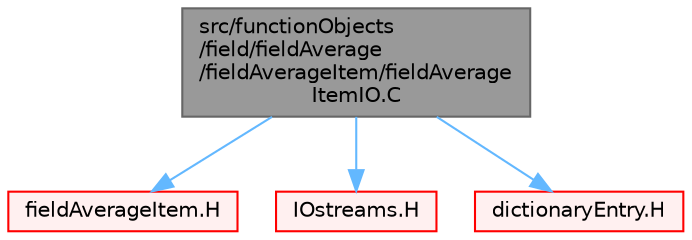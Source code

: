 digraph "src/functionObjects/field/fieldAverage/fieldAverageItem/fieldAverageItemIO.C"
{
 // LATEX_PDF_SIZE
  bgcolor="transparent";
  edge [fontname=Helvetica,fontsize=10,labelfontname=Helvetica,labelfontsize=10];
  node [fontname=Helvetica,fontsize=10,shape=box,height=0.2,width=0.4];
  Node1 [id="Node000001",label="src/functionObjects\l/field/fieldAverage\l/fieldAverageItem/fieldAverage\lItemIO.C",height=0.2,width=0.4,color="gray40", fillcolor="grey60", style="filled", fontcolor="black",tooltip=" "];
  Node1 -> Node2 [id="edge1_Node000001_Node000002",color="steelblue1",style="solid",tooltip=" "];
  Node2 [id="Node000002",label="fieldAverageItem.H",height=0.2,width=0.4,color="red", fillcolor="#FFF0F0", style="filled",URL="$fieldAverageItem_8H.html",tooltip=" "];
  Node1 -> Node108 [id="edge2_Node000001_Node000108",color="steelblue1",style="solid",tooltip=" "];
  Node108 [id="Node000108",label="IOstreams.H",height=0.2,width=0.4,color="red", fillcolor="#FFF0F0", style="filled",URL="$IOstreams_8H.html",tooltip="Useful combination of include files which define Sin, Sout and Serr and the use of IO streams general..."];
  Node1 -> Node128 [id="edge3_Node000001_Node000128",color="steelblue1",style="solid",tooltip=" "];
  Node128 [id="Node000128",label="dictionaryEntry.H",height=0.2,width=0.4,color="red", fillcolor="#FFF0F0", style="filled",URL="$dictionaryEntry_8H.html",tooltip=" "];
}
